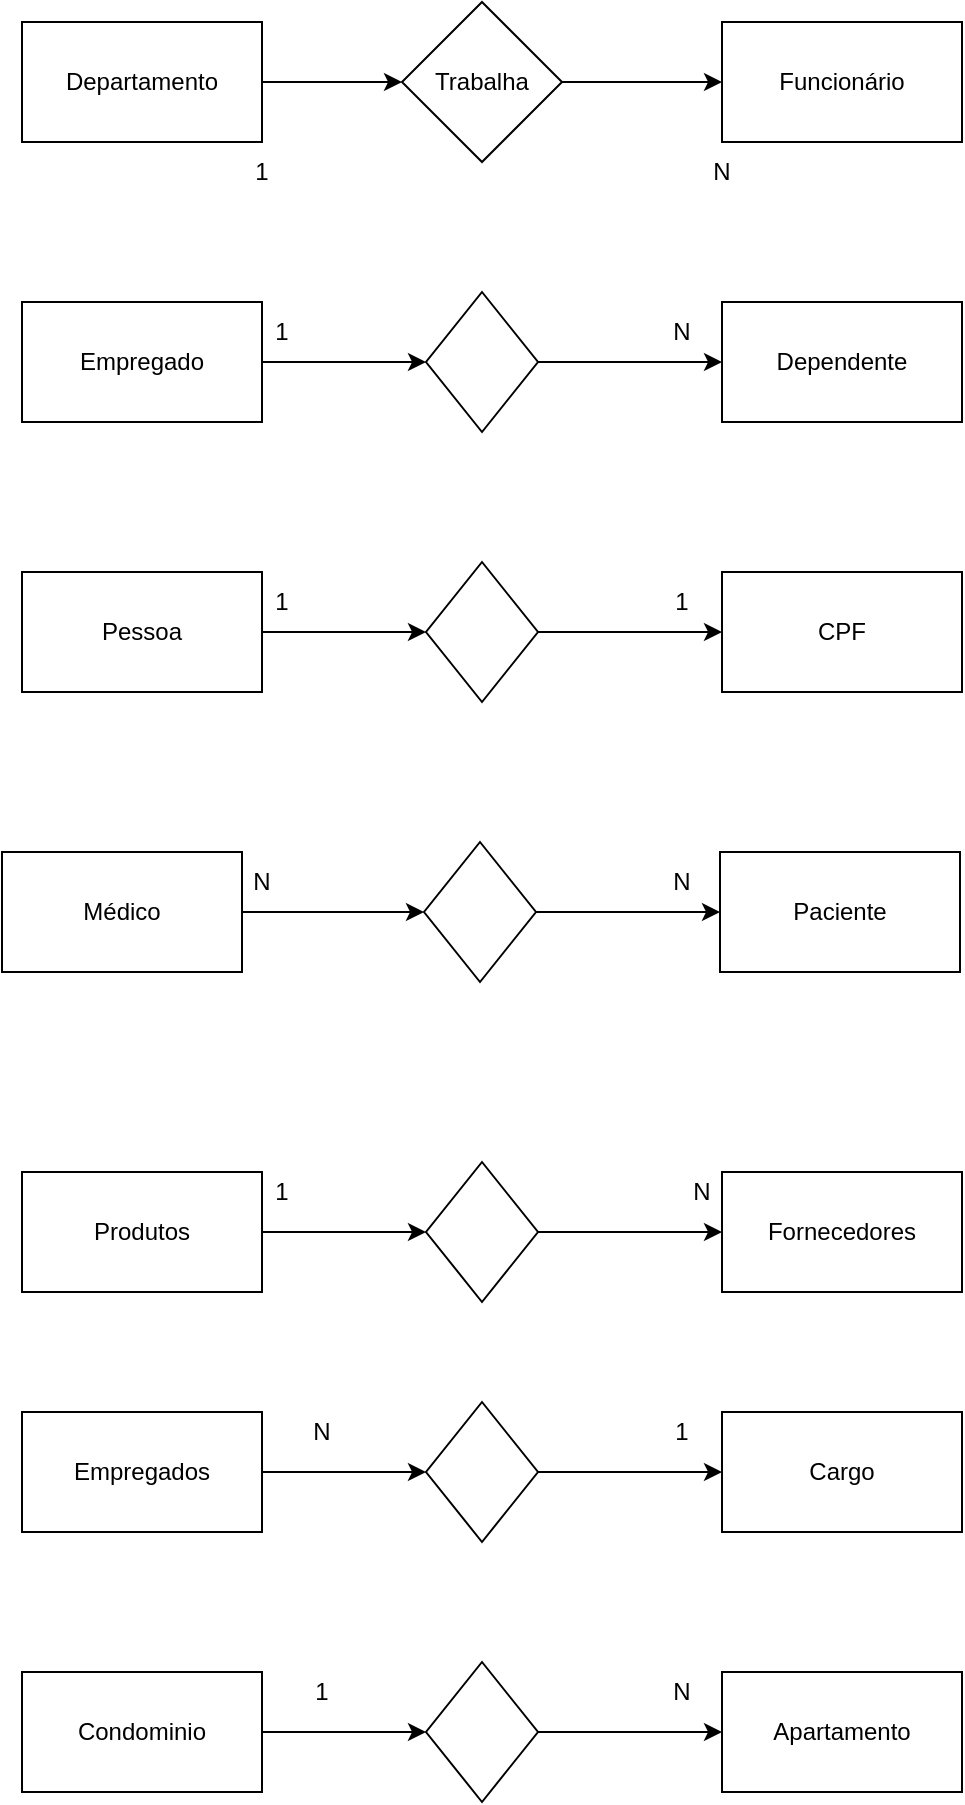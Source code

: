 <mxfile version="20.2.4" type="github"><diagram id="O21jJQ7giXRbNPG2xr1J" name="Página-1"><mxGraphModel dx="1422" dy="794" grid="1" gridSize="10" guides="1" tooltips="1" connect="1" arrows="1" fold="1" page="1" pageScale="1" pageWidth="827" pageHeight="1169" math="0" shadow="0"><root><mxCell id="0"/><mxCell id="1" parent="0"/><mxCell id="wq7Xg1tMnMUdyWXyOueU-3" style="edgeStyle=orthogonalEdgeStyle;rounded=0;orthogonalLoop=1;jettySize=auto;html=1;exitX=1;exitY=0.5;exitDx=0;exitDy=0;entryX=0;entryY=0.5;entryDx=0;entryDy=0;" parent="1" source="wq7Xg1tMnMUdyWXyOueU-1" target="wq7Xg1tMnMUdyWXyOueU-2" edge="1"><mxGeometry relative="1" as="geometry"/></mxCell><mxCell id="wq7Xg1tMnMUdyWXyOueU-1" value="Departamento" style="rounded=0;whiteSpace=wrap;html=1;" parent="1" vertex="1"><mxGeometry x="180" y="110" width="120" height="60" as="geometry"/></mxCell><mxCell id="wq7Xg1tMnMUdyWXyOueU-5" style="edgeStyle=orthogonalEdgeStyle;rounded=0;orthogonalLoop=1;jettySize=auto;html=1;entryX=0;entryY=0.5;entryDx=0;entryDy=0;" parent="1" source="wq7Xg1tMnMUdyWXyOueU-2" target="wq7Xg1tMnMUdyWXyOueU-4" edge="1"><mxGeometry relative="1" as="geometry"/></mxCell><mxCell id="wq7Xg1tMnMUdyWXyOueU-2" value="Trabalha" style="rhombus;whiteSpace=wrap;html=1;" parent="1" vertex="1"><mxGeometry x="370" y="100" width="80" height="80" as="geometry"/></mxCell><mxCell id="wq7Xg1tMnMUdyWXyOueU-4" value="Funcionário" style="rounded=0;whiteSpace=wrap;html=1;" parent="1" vertex="1"><mxGeometry x="530" y="110" width="120" height="60" as="geometry"/></mxCell><mxCell id="wq7Xg1tMnMUdyWXyOueU-6" value="1" style="text;html=1;strokeColor=none;fillColor=none;align=center;verticalAlign=middle;whiteSpace=wrap;rounded=0;" parent="1" vertex="1"><mxGeometry x="270" y="170" width="60" height="30" as="geometry"/></mxCell><mxCell id="wq7Xg1tMnMUdyWXyOueU-9" value="N" style="text;html=1;strokeColor=none;fillColor=none;align=center;verticalAlign=middle;whiteSpace=wrap;rounded=0;" parent="1" vertex="1"><mxGeometry x="500" y="170" width="60" height="30" as="geometry"/></mxCell><mxCell id="s4DAoER7a9uAyChbYevn-5" style="edgeStyle=orthogonalEdgeStyle;rounded=0;orthogonalLoop=1;jettySize=auto;html=1;entryX=0;entryY=0.5;entryDx=0;entryDy=0;" parent="1" source="s4DAoER7a9uAyChbYevn-1" target="s4DAoER7a9uAyChbYevn-3" edge="1"><mxGeometry relative="1" as="geometry"/></mxCell><mxCell id="s4DAoER7a9uAyChbYevn-1" value="Empregado" style="rounded=0;whiteSpace=wrap;html=1;" parent="1" vertex="1"><mxGeometry x="180" y="250" width="120" height="60" as="geometry"/></mxCell><mxCell id="s4DAoER7a9uAyChbYevn-6" style="edgeStyle=orthogonalEdgeStyle;rounded=0;orthogonalLoop=1;jettySize=auto;html=1;entryX=0;entryY=0.5;entryDx=0;entryDy=0;" parent="1" source="s4DAoER7a9uAyChbYevn-3" target="s4DAoER7a9uAyChbYevn-4" edge="1"><mxGeometry relative="1" as="geometry"/></mxCell><mxCell id="s4DAoER7a9uAyChbYevn-3" value="" style="rhombus;whiteSpace=wrap;html=1;" parent="1" vertex="1"><mxGeometry x="382" y="245" width="56" height="70" as="geometry"/></mxCell><mxCell id="s4DAoER7a9uAyChbYevn-4" value="Dependente" style="rounded=0;whiteSpace=wrap;html=1;" parent="1" vertex="1"><mxGeometry x="530" y="250" width="120" height="60" as="geometry"/></mxCell><mxCell id="s4DAoER7a9uAyChbYevn-7" value="1" style="text;html=1;strokeColor=none;fillColor=none;align=center;verticalAlign=middle;whiteSpace=wrap;rounded=0;" parent="1" vertex="1"><mxGeometry x="280" y="250" width="60" height="30" as="geometry"/></mxCell><mxCell id="s4DAoER7a9uAyChbYevn-9" value="N" style="text;html=1;strokeColor=none;fillColor=none;align=center;verticalAlign=middle;whiteSpace=wrap;rounded=0;" parent="1" vertex="1"><mxGeometry x="480" y="250" width="60" height="30" as="geometry"/></mxCell><mxCell id="s4DAoER7a9uAyChbYevn-10" style="edgeStyle=orthogonalEdgeStyle;rounded=0;orthogonalLoop=1;jettySize=auto;html=1;entryX=0;entryY=0.5;entryDx=0;entryDy=0;" parent="1" source="s4DAoER7a9uAyChbYevn-11" target="s4DAoER7a9uAyChbYevn-13" edge="1"><mxGeometry relative="1" as="geometry"/></mxCell><mxCell id="s4DAoER7a9uAyChbYevn-11" value="Pessoa" style="rounded=0;whiteSpace=wrap;html=1;" parent="1" vertex="1"><mxGeometry x="180" y="385" width="120" height="60" as="geometry"/></mxCell><mxCell id="s4DAoER7a9uAyChbYevn-12" style="edgeStyle=orthogonalEdgeStyle;rounded=0;orthogonalLoop=1;jettySize=auto;html=1;entryX=0;entryY=0.5;entryDx=0;entryDy=0;" parent="1" source="s4DAoER7a9uAyChbYevn-13" target="s4DAoER7a9uAyChbYevn-14" edge="1"><mxGeometry relative="1" as="geometry"/></mxCell><mxCell id="s4DAoER7a9uAyChbYevn-13" value="" style="rhombus;whiteSpace=wrap;html=1;" parent="1" vertex="1"><mxGeometry x="382" y="380" width="56" height="70" as="geometry"/></mxCell><mxCell id="s4DAoER7a9uAyChbYevn-14" value="CPF" style="rounded=0;whiteSpace=wrap;html=1;" parent="1" vertex="1"><mxGeometry x="530" y="385" width="120" height="60" as="geometry"/></mxCell><mxCell id="s4DAoER7a9uAyChbYevn-15" value="1" style="text;html=1;strokeColor=none;fillColor=none;align=center;verticalAlign=middle;whiteSpace=wrap;rounded=0;" parent="1" vertex="1"><mxGeometry x="280" y="385" width="60" height="30" as="geometry"/></mxCell><mxCell id="s4DAoER7a9uAyChbYevn-16" value="1" style="text;html=1;strokeColor=none;fillColor=none;align=center;verticalAlign=middle;whiteSpace=wrap;rounded=0;" parent="1" vertex="1"><mxGeometry x="480" y="385" width="60" height="30" as="geometry"/></mxCell><mxCell id="s4DAoER7a9uAyChbYevn-17" style="edgeStyle=orthogonalEdgeStyle;rounded=0;orthogonalLoop=1;jettySize=auto;html=1;entryX=0;entryY=0.5;entryDx=0;entryDy=0;" parent="1" source="s4DAoER7a9uAyChbYevn-18" target="s4DAoER7a9uAyChbYevn-20" edge="1"><mxGeometry relative="1" as="geometry"/></mxCell><mxCell id="s4DAoER7a9uAyChbYevn-18" value="Médico" style="rounded=0;whiteSpace=wrap;html=1;" parent="1" vertex="1"><mxGeometry x="170" y="525" width="120" height="60" as="geometry"/></mxCell><mxCell id="s4DAoER7a9uAyChbYevn-19" style="edgeStyle=orthogonalEdgeStyle;rounded=0;orthogonalLoop=1;jettySize=auto;html=1;entryX=0;entryY=0.5;entryDx=0;entryDy=0;" parent="1" source="s4DAoER7a9uAyChbYevn-20" target="s4DAoER7a9uAyChbYevn-21" edge="1"><mxGeometry relative="1" as="geometry"/></mxCell><mxCell id="s4DAoER7a9uAyChbYevn-20" value="" style="rhombus;whiteSpace=wrap;html=1;" parent="1" vertex="1"><mxGeometry x="381" y="520" width="56" height="70" as="geometry"/></mxCell><mxCell id="s4DAoER7a9uAyChbYevn-21" value="Paciente" style="rounded=0;whiteSpace=wrap;html=1;" parent="1" vertex="1"><mxGeometry x="529" y="525" width="120" height="60" as="geometry"/></mxCell><mxCell id="s4DAoER7a9uAyChbYevn-22" value="N" style="text;html=1;strokeColor=none;fillColor=none;align=center;verticalAlign=middle;whiteSpace=wrap;rounded=0;" parent="1" vertex="1"><mxGeometry x="270" y="525" width="60" height="30" as="geometry"/></mxCell><mxCell id="s4DAoER7a9uAyChbYevn-23" value="N" style="text;html=1;strokeColor=none;fillColor=none;align=center;verticalAlign=middle;whiteSpace=wrap;rounded=0;" parent="1" vertex="1"><mxGeometry x="480" y="525" width="60" height="30" as="geometry"/></mxCell><mxCell id="s4DAoER7a9uAyChbYevn-24" style="edgeStyle=orthogonalEdgeStyle;rounded=0;orthogonalLoop=1;jettySize=auto;html=1;entryX=0;entryY=0.5;entryDx=0;entryDy=0;" parent="1" source="s4DAoER7a9uAyChbYevn-25" target="s4DAoER7a9uAyChbYevn-27" edge="1"><mxGeometry relative="1" as="geometry"/></mxCell><mxCell id="s4DAoER7a9uAyChbYevn-25" value="Produtos" style="rounded=0;whiteSpace=wrap;html=1;" parent="1" vertex="1"><mxGeometry x="180" y="685" width="120" height="60" as="geometry"/></mxCell><mxCell id="s4DAoER7a9uAyChbYevn-26" style="edgeStyle=orthogonalEdgeStyle;rounded=0;orthogonalLoop=1;jettySize=auto;html=1;entryX=0;entryY=0.5;entryDx=0;entryDy=0;" parent="1" source="s4DAoER7a9uAyChbYevn-27" target="s4DAoER7a9uAyChbYevn-28" edge="1"><mxGeometry relative="1" as="geometry"/></mxCell><mxCell id="s4DAoER7a9uAyChbYevn-27" value="" style="rhombus;whiteSpace=wrap;html=1;" parent="1" vertex="1"><mxGeometry x="382" y="680" width="56" height="70" as="geometry"/></mxCell><mxCell id="s4DAoER7a9uAyChbYevn-28" value="Fornecedores" style="rounded=0;whiteSpace=wrap;html=1;" parent="1" vertex="1"><mxGeometry x="530" y="685" width="120" height="60" as="geometry"/></mxCell><mxCell id="s4DAoER7a9uAyChbYevn-29" value="1" style="text;html=1;strokeColor=none;fillColor=none;align=center;verticalAlign=middle;whiteSpace=wrap;rounded=0;" parent="1" vertex="1"><mxGeometry x="280" y="680" width="60" height="30" as="geometry"/></mxCell><mxCell id="s4DAoER7a9uAyChbYevn-30" value="N" style="text;html=1;strokeColor=none;fillColor=none;align=center;verticalAlign=middle;whiteSpace=wrap;rounded=0;" parent="1" vertex="1"><mxGeometry x="490" y="680" width="60" height="30" as="geometry"/></mxCell><mxCell id="s4DAoER7a9uAyChbYevn-31" style="edgeStyle=orthogonalEdgeStyle;rounded=0;orthogonalLoop=1;jettySize=auto;html=1;entryX=0;entryY=0.5;entryDx=0;entryDy=0;" parent="1" source="s4DAoER7a9uAyChbYevn-32" target="s4DAoER7a9uAyChbYevn-34" edge="1"><mxGeometry relative="1" as="geometry"/></mxCell><mxCell id="s4DAoER7a9uAyChbYevn-32" value="Empregados" style="rounded=0;whiteSpace=wrap;html=1;" parent="1" vertex="1"><mxGeometry x="180" y="805" width="120" height="60" as="geometry"/></mxCell><mxCell id="s4DAoER7a9uAyChbYevn-33" style="edgeStyle=orthogonalEdgeStyle;rounded=0;orthogonalLoop=1;jettySize=auto;html=1;entryX=0;entryY=0.5;entryDx=0;entryDy=0;" parent="1" source="s4DAoER7a9uAyChbYevn-34" target="s4DAoER7a9uAyChbYevn-35" edge="1"><mxGeometry relative="1" as="geometry"/></mxCell><mxCell id="s4DAoER7a9uAyChbYevn-34" value="" style="rhombus;whiteSpace=wrap;html=1;" parent="1" vertex="1"><mxGeometry x="382" y="800" width="56" height="70" as="geometry"/></mxCell><mxCell id="s4DAoER7a9uAyChbYevn-35" value="Cargo" style="rounded=0;whiteSpace=wrap;html=1;" parent="1" vertex="1"><mxGeometry x="530" y="805" width="120" height="60" as="geometry"/></mxCell><mxCell id="s4DAoER7a9uAyChbYevn-36" value="1" style="text;html=1;strokeColor=none;fillColor=none;align=center;verticalAlign=middle;whiteSpace=wrap;rounded=0;" parent="1" vertex="1"><mxGeometry x="480" y="800" width="60" height="30" as="geometry"/></mxCell><mxCell id="s4DAoER7a9uAyChbYevn-37" value="N" style="text;html=1;strokeColor=none;fillColor=none;align=center;verticalAlign=middle;whiteSpace=wrap;rounded=0;" parent="1" vertex="1"><mxGeometry x="300" y="800" width="60" height="30" as="geometry"/></mxCell><mxCell id="s4DAoER7a9uAyChbYevn-39" style="edgeStyle=orthogonalEdgeStyle;rounded=0;orthogonalLoop=1;jettySize=auto;html=1;entryX=0;entryY=0.5;entryDx=0;entryDy=0;" parent="1" source="s4DAoER7a9uAyChbYevn-40" target="s4DAoER7a9uAyChbYevn-42" edge="1"><mxGeometry relative="1" as="geometry"/></mxCell><mxCell id="s4DAoER7a9uAyChbYevn-40" value="Condominio" style="rounded=0;whiteSpace=wrap;html=1;" parent="1" vertex="1"><mxGeometry x="180" y="935" width="120" height="60" as="geometry"/></mxCell><mxCell id="s4DAoER7a9uAyChbYevn-41" style="edgeStyle=orthogonalEdgeStyle;rounded=0;orthogonalLoop=1;jettySize=auto;html=1;entryX=0;entryY=0.5;entryDx=0;entryDy=0;" parent="1" source="s4DAoER7a9uAyChbYevn-42" target="s4DAoER7a9uAyChbYevn-43" edge="1"><mxGeometry relative="1" as="geometry"/></mxCell><mxCell id="s4DAoER7a9uAyChbYevn-42" value="" style="rhombus;whiteSpace=wrap;html=1;" parent="1" vertex="1"><mxGeometry x="382" y="930" width="56" height="70" as="geometry"/></mxCell><mxCell id="s4DAoER7a9uAyChbYevn-43" value="Apartamento" style="rounded=0;whiteSpace=wrap;html=1;" parent="1" vertex="1"><mxGeometry x="530" y="935" width="120" height="60" as="geometry"/></mxCell><mxCell id="s4DAoER7a9uAyChbYevn-44" value="N" style="text;html=1;strokeColor=none;fillColor=none;align=center;verticalAlign=middle;whiteSpace=wrap;rounded=0;" parent="1" vertex="1"><mxGeometry x="480" y="930" width="60" height="30" as="geometry"/></mxCell><mxCell id="s4DAoER7a9uAyChbYevn-45" value="1" style="text;html=1;strokeColor=none;fillColor=none;align=center;verticalAlign=middle;whiteSpace=wrap;rounded=0;" parent="1" vertex="1"><mxGeometry x="300" y="930" width="60" height="30" as="geometry"/></mxCell></root></mxGraphModel></diagram></mxfile>